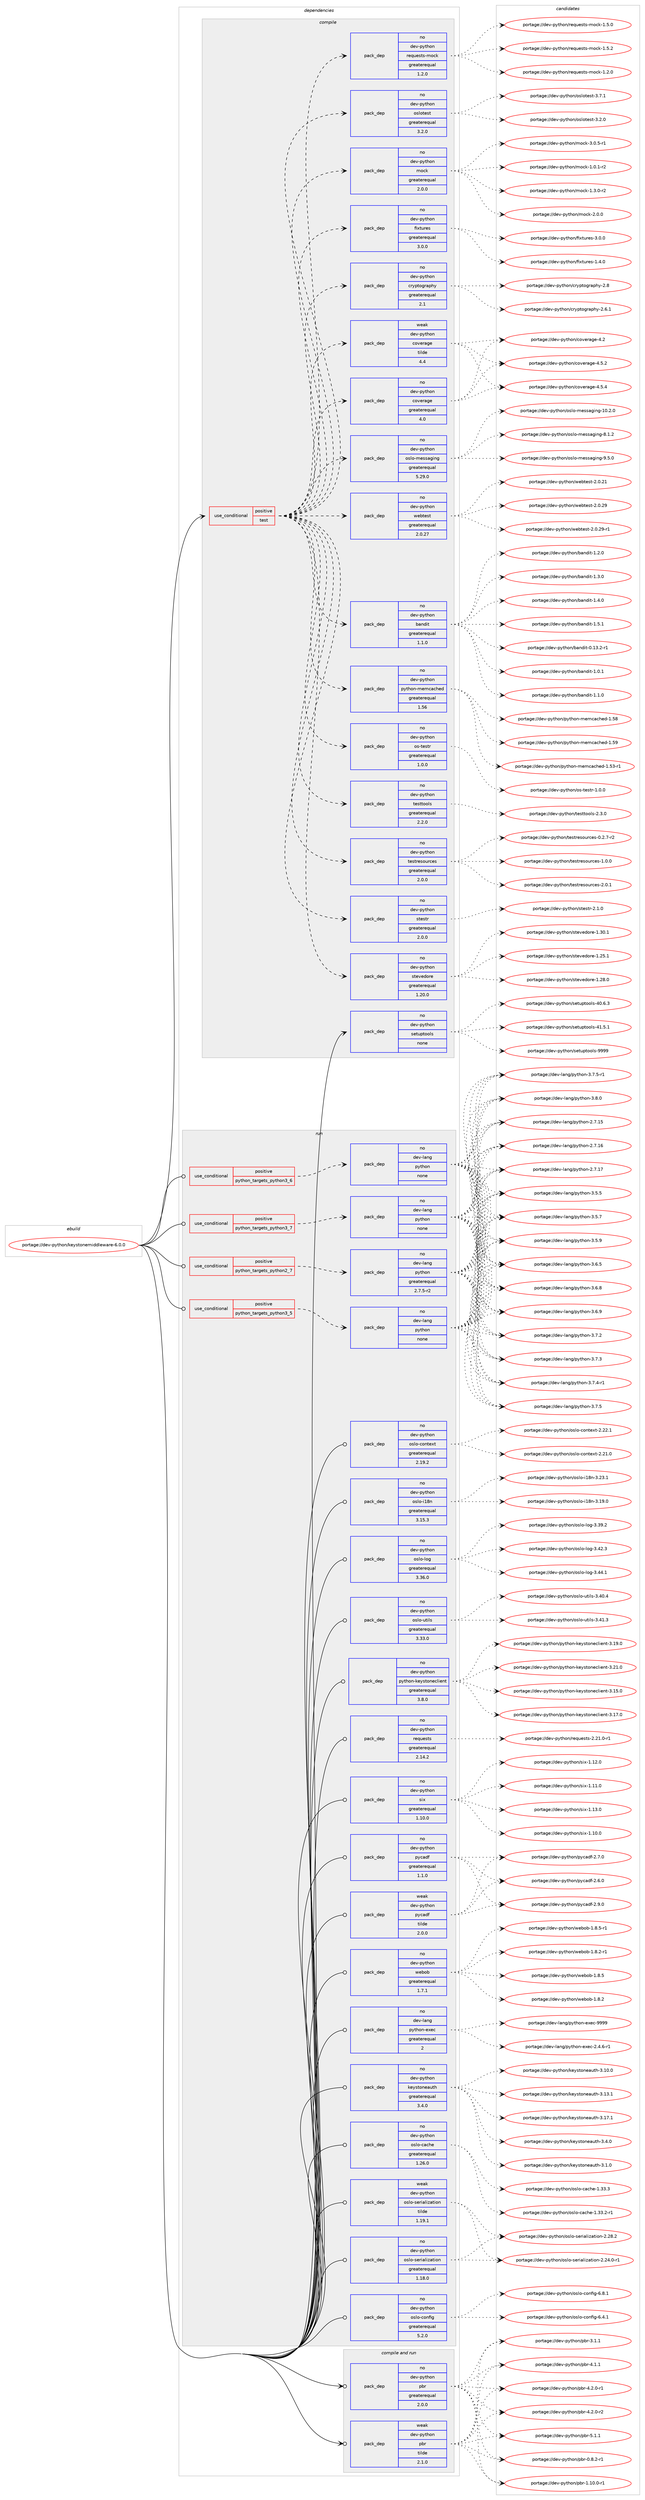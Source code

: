 digraph prolog {

# *************
# Graph options
# *************

newrank=true;
concentrate=true;
compound=true;
graph [rankdir=LR,fontname=Helvetica,fontsize=10,ranksep=1.5];#, ranksep=2.5, nodesep=0.2];
edge  [arrowhead=vee];
node  [fontname=Helvetica,fontsize=10];

# **********
# The ebuild
# **********

subgraph cluster_leftcol {
color=gray;
rank=same;
label=<<i>ebuild</i>>;
id [label="portage://dev-python/keystonemiddleware-6.0.0", color=red, width=4, href="../dev-python/keystonemiddleware-6.0.0.svg"];
}

# ****************
# The dependencies
# ****************

subgraph cluster_midcol {
color=gray;
label=<<i>dependencies</i>>;
subgraph cluster_compile {
fillcolor="#eeeeee";
style=filled;
label=<<i>compile</i>>;
subgraph cond31034 {
dependency147205 [label=<<TABLE BORDER="0" CELLBORDER="1" CELLSPACING="0" CELLPADDING="4"><TR><TD ROWSPAN="3" CELLPADDING="10">use_conditional</TD></TR><TR><TD>positive</TD></TR><TR><TD>test</TD></TR></TABLE>>, shape=none, color=red];
subgraph pack112846 {
dependency147206 [label=<<TABLE BORDER="0" CELLBORDER="1" CELLSPACING="0" CELLPADDING="4" WIDTH="220"><TR><TD ROWSPAN="6" CELLPADDING="30">pack_dep</TD></TR><TR><TD WIDTH="110">no</TD></TR><TR><TD>dev-python</TD></TR><TR><TD>coverage</TD></TR><TR><TD>greaterequal</TD></TR><TR><TD>4.0</TD></TR></TABLE>>, shape=none, color=blue];
}
dependency147205:e -> dependency147206:w [weight=20,style="dashed",arrowhead="vee"];
subgraph pack112847 {
dependency147207 [label=<<TABLE BORDER="0" CELLBORDER="1" CELLSPACING="0" CELLPADDING="4" WIDTH="220"><TR><TD ROWSPAN="6" CELLPADDING="30">pack_dep</TD></TR><TR><TD WIDTH="110">weak</TD></TR><TR><TD>dev-python</TD></TR><TR><TD>coverage</TD></TR><TR><TD>tilde</TD></TR><TR><TD>4.4</TD></TR></TABLE>>, shape=none, color=blue];
}
dependency147205:e -> dependency147207:w [weight=20,style="dashed",arrowhead="vee"];
subgraph pack112848 {
dependency147208 [label=<<TABLE BORDER="0" CELLBORDER="1" CELLSPACING="0" CELLPADDING="4" WIDTH="220"><TR><TD ROWSPAN="6" CELLPADDING="30">pack_dep</TD></TR><TR><TD WIDTH="110">no</TD></TR><TR><TD>dev-python</TD></TR><TR><TD>cryptography</TD></TR><TR><TD>greaterequal</TD></TR><TR><TD>2.1</TD></TR></TABLE>>, shape=none, color=blue];
}
dependency147205:e -> dependency147208:w [weight=20,style="dashed",arrowhead="vee"];
subgraph pack112849 {
dependency147209 [label=<<TABLE BORDER="0" CELLBORDER="1" CELLSPACING="0" CELLPADDING="4" WIDTH="220"><TR><TD ROWSPAN="6" CELLPADDING="30">pack_dep</TD></TR><TR><TD WIDTH="110">no</TD></TR><TR><TD>dev-python</TD></TR><TR><TD>fixtures</TD></TR><TR><TD>greaterequal</TD></TR><TR><TD>3.0.0</TD></TR></TABLE>>, shape=none, color=blue];
}
dependency147205:e -> dependency147209:w [weight=20,style="dashed",arrowhead="vee"];
subgraph pack112850 {
dependency147210 [label=<<TABLE BORDER="0" CELLBORDER="1" CELLSPACING="0" CELLPADDING="4" WIDTH="220"><TR><TD ROWSPAN="6" CELLPADDING="30">pack_dep</TD></TR><TR><TD WIDTH="110">no</TD></TR><TR><TD>dev-python</TD></TR><TR><TD>mock</TD></TR><TR><TD>greaterequal</TD></TR><TR><TD>2.0.0</TD></TR></TABLE>>, shape=none, color=blue];
}
dependency147205:e -> dependency147210:w [weight=20,style="dashed",arrowhead="vee"];
subgraph pack112851 {
dependency147211 [label=<<TABLE BORDER="0" CELLBORDER="1" CELLSPACING="0" CELLPADDING="4" WIDTH="220"><TR><TD ROWSPAN="6" CELLPADDING="30">pack_dep</TD></TR><TR><TD WIDTH="110">no</TD></TR><TR><TD>dev-python</TD></TR><TR><TD>oslotest</TD></TR><TR><TD>greaterequal</TD></TR><TR><TD>3.2.0</TD></TR></TABLE>>, shape=none, color=blue];
}
dependency147205:e -> dependency147211:w [weight=20,style="dashed",arrowhead="vee"];
subgraph pack112852 {
dependency147212 [label=<<TABLE BORDER="0" CELLBORDER="1" CELLSPACING="0" CELLPADDING="4" WIDTH="220"><TR><TD ROWSPAN="6" CELLPADDING="30">pack_dep</TD></TR><TR><TD WIDTH="110">no</TD></TR><TR><TD>dev-python</TD></TR><TR><TD>requests-mock</TD></TR><TR><TD>greaterequal</TD></TR><TR><TD>1.2.0</TD></TR></TABLE>>, shape=none, color=blue];
}
dependency147205:e -> dependency147212:w [weight=20,style="dashed",arrowhead="vee"];
subgraph pack112853 {
dependency147213 [label=<<TABLE BORDER="0" CELLBORDER="1" CELLSPACING="0" CELLPADDING="4" WIDTH="220"><TR><TD ROWSPAN="6" CELLPADDING="30">pack_dep</TD></TR><TR><TD WIDTH="110">no</TD></TR><TR><TD>dev-python</TD></TR><TR><TD>stevedore</TD></TR><TR><TD>greaterequal</TD></TR><TR><TD>1.20.0</TD></TR></TABLE>>, shape=none, color=blue];
}
dependency147205:e -> dependency147213:w [weight=20,style="dashed",arrowhead="vee"];
subgraph pack112854 {
dependency147214 [label=<<TABLE BORDER="0" CELLBORDER="1" CELLSPACING="0" CELLPADDING="4" WIDTH="220"><TR><TD ROWSPAN="6" CELLPADDING="30">pack_dep</TD></TR><TR><TD WIDTH="110">no</TD></TR><TR><TD>dev-python</TD></TR><TR><TD>stestr</TD></TR><TR><TD>greaterequal</TD></TR><TR><TD>2.0.0</TD></TR></TABLE>>, shape=none, color=blue];
}
dependency147205:e -> dependency147214:w [weight=20,style="dashed",arrowhead="vee"];
subgraph pack112855 {
dependency147215 [label=<<TABLE BORDER="0" CELLBORDER="1" CELLSPACING="0" CELLPADDING="4" WIDTH="220"><TR><TD ROWSPAN="6" CELLPADDING="30">pack_dep</TD></TR><TR><TD WIDTH="110">no</TD></TR><TR><TD>dev-python</TD></TR><TR><TD>testresources</TD></TR><TR><TD>greaterequal</TD></TR><TR><TD>2.0.0</TD></TR></TABLE>>, shape=none, color=blue];
}
dependency147205:e -> dependency147215:w [weight=20,style="dashed",arrowhead="vee"];
subgraph pack112856 {
dependency147216 [label=<<TABLE BORDER="0" CELLBORDER="1" CELLSPACING="0" CELLPADDING="4" WIDTH="220"><TR><TD ROWSPAN="6" CELLPADDING="30">pack_dep</TD></TR><TR><TD WIDTH="110">no</TD></TR><TR><TD>dev-python</TD></TR><TR><TD>testtools</TD></TR><TR><TD>greaterequal</TD></TR><TR><TD>2.2.0</TD></TR></TABLE>>, shape=none, color=blue];
}
dependency147205:e -> dependency147216:w [weight=20,style="dashed",arrowhead="vee"];
subgraph pack112857 {
dependency147217 [label=<<TABLE BORDER="0" CELLBORDER="1" CELLSPACING="0" CELLPADDING="4" WIDTH="220"><TR><TD ROWSPAN="6" CELLPADDING="30">pack_dep</TD></TR><TR><TD WIDTH="110">no</TD></TR><TR><TD>dev-python</TD></TR><TR><TD>os-testr</TD></TR><TR><TD>greaterequal</TD></TR><TR><TD>1.0.0</TD></TR></TABLE>>, shape=none, color=blue];
}
dependency147205:e -> dependency147217:w [weight=20,style="dashed",arrowhead="vee"];
subgraph pack112858 {
dependency147218 [label=<<TABLE BORDER="0" CELLBORDER="1" CELLSPACING="0" CELLPADDING="4" WIDTH="220"><TR><TD ROWSPAN="6" CELLPADDING="30">pack_dep</TD></TR><TR><TD WIDTH="110">no</TD></TR><TR><TD>dev-python</TD></TR><TR><TD>python-memcached</TD></TR><TR><TD>greaterequal</TD></TR><TR><TD>1.56</TD></TR></TABLE>>, shape=none, color=blue];
}
dependency147205:e -> dependency147218:w [weight=20,style="dashed",arrowhead="vee"];
subgraph pack112859 {
dependency147219 [label=<<TABLE BORDER="0" CELLBORDER="1" CELLSPACING="0" CELLPADDING="4" WIDTH="220"><TR><TD ROWSPAN="6" CELLPADDING="30">pack_dep</TD></TR><TR><TD WIDTH="110">no</TD></TR><TR><TD>dev-python</TD></TR><TR><TD>bandit</TD></TR><TR><TD>greaterequal</TD></TR><TR><TD>1.1.0</TD></TR></TABLE>>, shape=none, color=blue];
}
dependency147205:e -> dependency147219:w [weight=20,style="dashed",arrowhead="vee"];
subgraph pack112860 {
dependency147220 [label=<<TABLE BORDER="0" CELLBORDER="1" CELLSPACING="0" CELLPADDING="4" WIDTH="220"><TR><TD ROWSPAN="6" CELLPADDING="30">pack_dep</TD></TR><TR><TD WIDTH="110">no</TD></TR><TR><TD>dev-python</TD></TR><TR><TD>webtest</TD></TR><TR><TD>greaterequal</TD></TR><TR><TD>2.0.27</TD></TR></TABLE>>, shape=none, color=blue];
}
dependency147205:e -> dependency147220:w [weight=20,style="dashed",arrowhead="vee"];
subgraph pack112861 {
dependency147221 [label=<<TABLE BORDER="0" CELLBORDER="1" CELLSPACING="0" CELLPADDING="4" WIDTH="220"><TR><TD ROWSPAN="6" CELLPADDING="30">pack_dep</TD></TR><TR><TD WIDTH="110">no</TD></TR><TR><TD>dev-python</TD></TR><TR><TD>oslo-messaging</TD></TR><TR><TD>greaterequal</TD></TR><TR><TD>5.29.0</TD></TR></TABLE>>, shape=none, color=blue];
}
dependency147205:e -> dependency147221:w [weight=20,style="dashed",arrowhead="vee"];
}
id:e -> dependency147205:w [weight=20,style="solid",arrowhead="vee"];
subgraph pack112862 {
dependency147222 [label=<<TABLE BORDER="0" CELLBORDER="1" CELLSPACING="0" CELLPADDING="4" WIDTH="220"><TR><TD ROWSPAN="6" CELLPADDING="30">pack_dep</TD></TR><TR><TD WIDTH="110">no</TD></TR><TR><TD>dev-python</TD></TR><TR><TD>setuptools</TD></TR><TR><TD>none</TD></TR><TR><TD></TD></TR></TABLE>>, shape=none, color=blue];
}
id:e -> dependency147222:w [weight=20,style="solid",arrowhead="vee"];
}
subgraph cluster_compileandrun {
fillcolor="#eeeeee";
style=filled;
label=<<i>compile and run</i>>;
subgraph pack112863 {
dependency147223 [label=<<TABLE BORDER="0" CELLBORDER="1" CELLSPACING="0" CELLPADDING="4" WIDTH="220"><TR><TD ROWSPAN="6" CELLPADDING="30">pack_dep</TD></TR><TR><TD WIDTH="110">no</TD></TR><TR><TD>dev-python</TD></TR><TR><TD>pbr</TD></TR><TR><TD>greaterequal</TD></TR><TR><TD>2.0.0</TD></TR></TABLE>>, shape=none, color=blue];
}
id:e -> dependency147223:w [weight=20,style="solid",arrowhead="odotvee"];
subgraph pack112864 {
dependency147224 [label=<<TABLE BORDER="0" CELLBORDER="1" CELLSPACING="0" CELLPADDING="4" WIDTH="220"><TR><TD ROWSPAN="6" CELLPADDING="30">pack_dep</TD></TR><TR><TD WIDTH="110">weak</TD></TR><TR><TD>dev-python</TD></TR><TR><TD>pbr</TD></TR><TR><TD>tilde</TD></TR><TR><TD>2.1.0</TD></TR></TABLE>>, shape=none, color=blue];
}
id:e -> dependency147224:w [weight=20,style="solid",arrowhead="odotvee"];
}
subgraph cluster_run {
fillcolor="#eeeeee";
style=filled;
label=<<i>run</i>>;
subgraph cond31035 {
dependency147225 [label=<<TABLE BORDER="0" CELLBORDER="1" CELLSPACING="0" CELLPADDING="4"><TR><TD ROWSPAN="3" CELLPADDING="10">use_conditional</TD></TR><TR><TD>positive</TD></TR><TR><TD>python_targets_python2_7</TD></TR></TABLE>>, shape=none, color=red];
subgraph pack112865 {
dependency147226 [label=<<TABLE BORDER="0" CELLBORDER="1" CELLSPACING="0" CELLPADDING="4" WIDTH="220"><TR><TD ROWSPAN="6" CELLPADDING="30">pack_dep</TD></TR><TR><TD WIDTH="110">no</TD></TR><TR><TD>dev-lang</TD></TR><TR><TD>python</TD></TR><TR><TD>greaterequal</TD></TR><TR><TD>2.7.5-r2</TD></TR></TABLE>>, shape=none, color=blue];
}
dependency147225:e -> dependency147226:w [weight=20,style="dashed",arrowhead="vee"];
}
id:e -> dependency147225:w [weight=20,style="solid",arrowhead="odot"];
subgraph cond31036 {
dependency147227 [label=<<TABLE BORDER="0" CELLBORDER="1" CELLSPACING="0" CELLPADDING="4"><TR><TD ROWSPAN="3" CELLPADDING="10">use_conditional</TD></TR><TR><TD>positive</TD></TR><TR><TD>python_targets_python3_5</TD></TR></TABLE>>, shape=none, color=red];
subgraph pack112866 {
dependency147228 [label=<<TABLE BORDER="0" CELLBORDER="1" CELLSPACING="0" CELLPADDING="4" WIDTH="220"><TR><TD ROWSPAN="6" CELLPADDING="30">pack_dep</TD></TR><TR><TD WIDTH="110">no</TD></TR><TR><TD>dev-lang</TD></TR><TR><TD>python</TD></TR><TR><TD>none</TD></TR><TR><TD></TD></TR></TABLE>>, shape=none, color=blue];
}
dependency147227:e -> dependency147228:w [weight=20,style="dashed",arrowhead="vee"];
}
id:e -> dependency147227:w [weight=20,style="solid",arrowhead="odot"];
subgraph cond31037 {
dependency147229 [label=<<TABLE BORDER="0" CELLBORDER="1" CELLSPACING="0" CELLPADDING="4"><TR><TD ROWSPAN="3" CELLPADDING="10">use_conditional</TD></TR><TR><TD>positive</TD></TR><TR><TD>python_targets_python3_6</TD></TR></TABLE>>, shape=none, color=red];
subgraph pack112867 {
dependency147230 [label=<<TABLE BORDER="0" CELLBORDER="1" CELLSPACING="0" CELLPADDING="4" WIDTH="220"><TR><TD ROWSPAN="6" CELLPADDING="30">pack_dep</TD></TR><TR><TD WIDTH="110">no</TD></TR><TR><TD>dev-lang</TD></TR><TR><TD>python</TD></TR><TR><TD>none</TD></TR><TR><TD></TD></TR></TABLE>>, shape=none, color=blue];
}
dependency147229:e -> dependency147230:w [weight=20,style="dashed",arrowhead="vee"];
}
id:e -> dependency147229:w [weight=20,style="solid",arrowhead="odot"];
subgraph cond31038 {
dependency147231 [label=<<TABLE BORDER="0" CELLBORDER="1" CELLSPACING="0" CELLPADDING="4"><TR><TD ROWSPAN="3" CELLPADDING="10">use_conditional</TD></TR><TR><TD>positive</TD></TR><TR><TD>python_targets_python3_7</TD></TR></TABLE>>, shape=none, color=red];
subgraph pack112868 {
dependency147232 [label=<<TABLE BORDER="0" CELLBORDER="1" CELLSPACING="0" CELLPADDING="4" WIDTH="220"><TR><TD ROWSPAN="6" CELLPADDING="30">pack_dep</TD></TR><TR><TD WIDTH="110">no</TD></TR><TR><TD>dev-lang</TD></TR><TR><TD>python</TD></TR><TR><TD>none</TD></TR><TR><TD></TD></TR></TABLE>>, shape=none, color=blue];
}
dependency147231:e -> dependency147232:w [weight=20,style="dashed",arrowhead="vee"];
}
id:e -> dependency147231:w [weight=20,style="solid",arrowhead="odot"];
subgraph pack112869 {
dependency147233 [label=<<TABLE BORDER="0" CELLBORDER="1" CELLSPACING="0" CELLPADDING="4" WIDTH="220"><TR><TD ROWSPAN="6" CELLPADDING="30">pack_dep</TD></TR><TR><TD WIDTH="110">no</TD></TR><TR><TD>dev-lang</TD></TR><TR><TD>python-exec</TD></TR><TR><TD>greaterequal</TD></TR><TR><TD>2</TD></TR></TABLE>>, shape=none, color=blue];
}
id:e -> dependency147233:w [weight=20,style="solid",arrowhead="odot"];
subgraph pack112870 {
dependency147234 [label=<<TABLE BORDER="0" CELLBORDER="1" CELLSPACING="0" CELLPADDING="4" WIDTH="220"><TR><TD ROWSPAN="6" CELLPADDING="30">pack_dep</TD></TR><TR><TD WIDTH="110">no</TD></TR><TR><TD>dev-python</TD></TR><TR><TD>keystoneauth</TD></TR><TR><TD>greaterequal</TD></TR><TR><TD>3.4.0</TD></TR></TABLE>>, shape=none, color=blue];
}
id:e -> dependency147234:w [weight=20,style="solid",arrowhead="odot"];
subgraph pack112871 {
dependency147235 [label=<<TABLE BORDER="0" CELLBORDER="1" CELLSPACING="0" CELLPADDING="4" WIDTH="220"><TR><TD ROWSPAN="6" CELLPADDING="30">pack_dep</TD></TR><TR><TD WIDTH="110">no</TD></TR><TR><TD>dev-python</TD></TR><TR><TD>oslo-cache</TD></TR><TR><TD>greaterequal</TD></TR><TR><TD>1.26.0</TD></TR></TABLE>>, shape=none, color=blue];
}
id:e -> dependency147235:w [weight=20,style="solid",arrowhead="odot"];
subgraph pack112872 {
dependency147236 [label=<<TABLE BORDER="0" CELLBORDER="1" CELLSPACING="0" CELLPADDING="4" WIDTH="220"><TR><TD ROWSPAN="6" CELLPADDING="30">pack_dep</TD></TR><TR><TD WIDTH="110">no</TD></TR><TR><TD>dev-python</TD></TR><TR><TD>oslo-config</TD></TR><TR><TD>greaterequal</TD></TR><TR><TD>5.2.0</TD></TR></TABLE>>, shape=none, color=blue];
}
id:e -> dependency147236:w [weight=20,style="solid",arrowhead="odot"];
subgraph pack112873 {
dependency147237 [label=<<TABLE BORDER="0" CELLBORDER="1" CELLSPACING="0" CELLPADDING="4" WIDTH="220"><TR><TD ROWSPAN="6" CELLPADDING="30">pack_dep</TD></TR><TR><TD WIDTH="110">no</TD></TR><TR><TD>dev-python</TD></TR><TR><TD>oslo-context</TD></TR><TR><TD>greaterequal</TD></TR><TR><TD>2.19.2</TD></TR></TABLE>>, shape=none, color=blue];
}
id:e -> dependency147237:w [weight=20,style="solid",arrowhead="odot"];
subgraph pack112874 {
dependency147238 [label=<<TABLE BORDER="0" CELLBORDER="1" CELLSPACING="0" CELLPADDING="4" WIDTH="220"><TR><TD ROWSPAN="6" CELLPADDING="30">pack_dep</TD></TR><TR><TD WIDTH="110">no</TD></TR><TR><TD>dev-python</TD></TR><TR><TD>oslo-i18n</TD></TR><TR><TD>greaterequal</TD></TR><TR><TD>3.15.3</TD></TR></TABLE>>, shape=none, color=blue];
}
id:e -> dependency147238:w [weight=20,style="solid",arrowhead="odot"];
subgraph pack112875 {
dependency147239 [label=<<TABLE BORDER="0" CELLBORDER="1" CELLSPACING="0" CELLPADDING="4" WIDTH="220"><TR><TD ROWSPAN="6" CELLPADDING="30">pack_dep</TD></TR><TR><TD WIDTH="110">no</TD></TR><TR><TD>dev-python</TD></TR><TR><TD>oslo-log</TD></TR><TR><TD>greaterequal</TD></TR><TR><TD>3.36.0</TD></TR></TABLE>>, shape=none, color=blue];
}
id:e -> dependency147239:w [weight=20,style="solid",arrowhead="odot"];
subgraph pack112876 {
dependency147240 [label=<<TABLE BORDER="0" CELLBORDER="1" CELLSPACING="0" CELLPADDING="4" WIDTH="220"><TR><TD ROWSPAN="6" CELLPADDING="30">pack_dep</TD></TR><TR><TD WIDTH="110">no</TD></TR><TR><TD>dev-python</TD></TR><TR><TD>oslo-serialization</TD></TR><TR><TD>greaterequal</TD></TR><TR><TD>1.18.0</TD></TR></TABLE>>, shape=none, color=blue];
}
id:e -> dependency147240:w [weight=20,style="solid",arrowhead="odot"];
subgraph pack112877 {
dependency147241 [label=<<TABLE BORDER="0" CELLBORDER="1" CELLSPACING="0" CELLPADDING="4" WIDTH="220"><TR><TD ROWSPAN="6" CELLPADDING="30">pack_dep</TD></TR><TR><TD WIDTH="110">no</TD></TR><TR><TD>dev-python</TD></TR><TR><TD>oslo-utils</TD></TR><TR><TD>greaterequal</TD></TR><TR><TD>3.33.0</TD></TR></TABLE>>, shape=none, color=blue];
}
id:e -> dependency147241:w [weight=20,style="solid",arrowhead="odot"];
subgraph pack112878 {
dependency147242 [label=<<TABLE BORDER="0" CELLBORDER="1" CELLSPACING="0" CELLPADDING="4" WIDTH="220"><TR><TD ROWSPAN="6" CELLPADDING="30">pack_dep</TD></TR><TR><TD WIDTH="110">no</TD></TR><TR><TD>dev-python</TD></TR><TR><TD>pycadf</TD></TR><TR><TD>greaterequal</TD></TR><TR><TD>1.1.0</TD></TR></TABLE>>, shape=none, color=blue];
}
id:e -> dependency147242:w [weight=20,style="solid",arrowhead="odot"];
subgraph pack112879 {
dependency147243 [label=<<TABLE BORDER="0" CELLBORDER="1" CELLSPACING="0" CELLPADDING="4" WIDTH="220"><TR><TD ROWSPAN="6" CELLPADDING="30">pack_dep</TD></TR><TR><TD WIDTH="110">no</TD></TR><TR><TD>dev-python</TD></TR><TR><TD>python-keystoneclient</TD></TR><TR><TD>greaterequal</TD></TR><TR><TD>3.8.0</TD></TR></TABLE>>, shape=none, color=blue];
}
id:e -> dependency147243:w [weight=20,style="solid",arrowhead="odot"];
subgraph pack112880 {
dependency147244 [label=<<TABLE BORDER="0" CELLBORDER="1" CELLSPACING="0" CELLPADDING="4" WIDTH="220"><TR><TD ROWSPAN="6" CELLPADDING="30">pack_dep</TD></TR><TR><TD WIDTH="110">no</TD></TR><TR><TD>dev-python</TD></TR><TR><TD>requests</TD></TR><TR><TD>greaterequal</TD></TR><TR><TD>2.14.2</TD></TR></TABLE>>, shape=none, color=blue];
}
id:e -> dependency147244:w [weight=20,style="solid",arrowhead="odot"];
subgraph pack112881 {
dependency147245 [label=<<TABLE BORDER="0" CELLBORDER="1" CELLSPACING="0" CELLPADDING="4" WIDTH="220"><TR><TD ROWSPAN="6" CELLPADDING="30">pack_dep</TD></TR><TR><TD WIDTH="110">no</TD></TR><TR><TD>dev-python</TD></TR><TR><TD>six</TD></TR><TR><TD>greaterequal</TD></TR><TR><TD>1.10.0</TD></TR></TABLE>>, shape=none, color=blue];
}
id:e -> dependency147245:w [weight=20,style="solid",arrowhead="odot"];
subgraph pack112882 {
dependency147246 [label=<<TABLE BORDER="0" CELLBORDER="1" CELLSPACING="0" CELLPADDING="4" WIDTH="220"><TR><TD ROWSPAN="6" CELLPADDING="30">pack_dep</TD></TR><TR><TD WIDTH="110">no</TD></TR><TR><TD>dev-python</TD></TR><TR><TD>webob</TD></TR><TR><TD>greaterequal</TD></TR><TR><TD>1.7.1</TD></TR></TABLE>>, shape=none, color=blue];
}
id:e -> dependency147246:w [weight=20,style="solid",arrowhead="odot"];
subgraph pack112883 {
dependency147247 [label=<<TABLE BORDER="0" CELLBORDER="1" CELLSPACING="0" CELLPADDING="4" WIDTH="220"><TR><TD ROWSPAN="6" CELLPADDING="30">pack_dep</TD></TR><TR><TD WIDTH="110">weak</TD></TR><TR><TD>dev-python</TD></TR><TR><TD>oslo-serialization</TD></TR><TR><TD>tilde</TD></TR><TR><TD>1.19.1</TD></TR></TABLE>>, shape=none, color=blue];
}
id:e -> dependency147247:w [weight=20,style="solid",arrowhead="odot"];
subgraph pack112884 {
dependency147248 [label=<<TABLE BORDER="0" CELLBORDER="1" CELLSPACING="0" CELLPADDING="4" WIDTH="220"><TR><TD ROWSPAN="6" CELLPADDING="30">pack_dep</TD></TR><TR><TD WIDTH="110">weak</TD></TR><TR><TD>dev-python</TD></TR><TR><TD>pycadf</TD></TR><TR><TD>tilde</TD></TR><TR><TD>2.0.0</TD></TR></TABLE>>, shape=none, color=blue];
}
id:e -> dependency147248:w [weight=20,style="solid",arrowhead="odot"];
}
}

# **************
# The candidates
# **************

subgraph cluster_choices {
rank=same;
color=gray;
label=<<i>candidates</i>>;

subgraph choice112846 {
color=black;
nodesep=1;
choiceportage1001011184511212111610411111047991111181011149710310145524650 [label="portage://dev-python/coverage-4.2", color=red, width=4,href="../dev-python/coverage-4.2.svg"];
choiceportage10010111845112121116104111110479911111810111497103101455246534650 [label="portage://dev-python/coverage-4.5.2", color=red, width=4,href="../dev-python/coverage-4.5.2.svg"];
choiceportage10010111845112121116104111110479911111810111497103101455246534652 [label="portage://dev-python/coverage-4.5.4", color=red, width=4,href="../dev-python/coverage-4.5.4.svg"];
dependency147206:e -> choiceportage1001011184511212111610411111047991111181011149710310145524650:w [style=dotted,weight="100"];
dependency147206:e -> choiceportage10010111845112121116104111110479911111810111497103101455246534650:w [style=dotted,weight="100"];
dependency147206:e -> choiceportage10010111845112121116104111110479911111810111497103101455246534652:w [style=dotted,weight="100"];
}
subgraph choice112847 {
color=black;
nodesep=1;
choiceportage1001011184511212111610411111047991111181011149710310145524650 [label="portage://dev-python/coverage-4.2", color=red, width=4,href="../dev-python/coverage-4.2.svg"];
choiceportage10010111845112121116104111110479911111810111497103101455246534650 [label="portage://dev-python/coverage-4.5.2", color=red, width=4,href="../dev-python/coverage-4.5.2.svg"];
choiceportage10010111845112121116104111110479911111810111497103101455246534652 [label="portage://dev-python/coverage-4.5.4", color=red, width=4,href="../dev-python/coverage-4.5.4.svg"];
dependency147207:e -> choiceportage1001011184511212111610411111047991111181011149710310145524650:w [style=dotted,weight="100"];
dependency147207:e -> choiceportage10010111845112121116104111110479911111810111497103101455246534650:w [style=dotted,weight="100"];
dependency147207:e -> choiceportage10010111845112121116104111110479911111810111497103101455246534652:w [style=dotted,weight="100"];
}
subgraph choice112848 {
color=black;
nodesep=1;
choiceportage10010111845112121116104111110479911412111211611110311497112104121455046544649 [label="portage://dev-python/cryptography-2.6.1", color=red, width=4,href="../dev-python/cryptography-2.6.1.svg"];
choiceportage1001011184511212111610411111047991141211121161111031149711210412145504656 [label="portage://dev-python/cryptography-2.8", color=red, width=4,href="../dev-python/cryptography-2.8.svg"];
dependency147208:e -> choiceportage10010111845112121116104111110479911412111211611110311497112104121455046544649:w [style=dotted,weight="100"];
dependency147208:e -> choiceportage1001011184511212111610411111047991141211121161111031149711210412145504656:w [style=dotted,weight="100"];
}
subgraph choice112849 {
color=black;
nodesep=1;
choiceportage1001011184511212111610411111047102105120116117114101115454946524648 [label="portage://dev-python/fixtures-1.4.0", color=red, width=4,href="../dev-python/fixtures-1.4.0.svg"];
choiceportage1001011184511212111610411111047102105120116117114101115455146484648 [label="portage://dev-python/fixtures-3.0.0", color=red, width=4,href="../dev-python/fixtures-3.0.0.svg"];
dependency147209:e -> choiceportage1001011184511212111610411111047102105120116117114101115454946524648:w [style=dotted,weight="100"];
dependency147209:e -> choiceportage1001011184511212111610411111047102105120116117114101115455146484648:w [style=dotted,weight="100"];
}
subgraph choice112850 {
color=black;
nodesep=1;
choiceportage1001011184511212111610411111047109111991074549464846494511450 [label="portage://dev-python/mock-1.0.1-r2", color=red, width=4,href="../dev-python/mock-1.0.1-r2.svg"];
choiceportage1001011184511212111610411111047109111991074549465146484511450 [label="portage://dev-python/mock-1.3.0-r2", color=red, width=4,href="../dev-python/mock-1.3.0-r2.svg"];
choiceportage100101118451121211161041111104710911199107455046484648 [label="portage://dev-python/mock-2.0.0", color=red, width=4,href="../dev-python/mock-2.0.0.svg"];
choiceportage1001011184511212111610411111047109111991074551464846534511449 [label="portage://dev-python/mock-3.0.5-r1", color=red, width=4,href="../dev-python/mock-3.0.5-r1.svg"];
dependency147210:e -> choiceportage1001011184511212111610411111047109111991074549464846494511450:w [style=dotted,weight="100"];
dependency147210:e -> choiceportage1001011184511212111610411111047109111991074549465146484511450:w [style=dotted,weight="100"];
dependency147210:e -> choiceportage100101118451121211161041111104710911199107455046484648:w [style=dotted,weight="100"];
dependency147210:e -> choiceportage1001011184511212111610411111047109111991074551464846534511449:w [style=dotted,weight="100"];
}
subgraph choice112851 {
color=black;
nodesep=1;
choiceportage1001011184511212111610411111047111115108111116101115116455146504648 [label="portage://dev-python/oslotest-3.2.0", color=red, width=4,href="../dev-python/oslotest-3.2.0.svg"];
choiceportage1001011184511212111610411111047111115108111116101115116455146554649 [label="portage://dev-python/oslotest-3.7.1", color=red, width=4,href="../dev-python/oslotest-3.7.1.svg"];
dependency147211:e -> choiceportage1001011184511212111610411111047111115108111116101115116455146504648:w [style=dotted,weight="100"];
dependency147211:e -> choiceportage1001011184511212111610411111047111115108111116101115116455146554649:w [style=dotted,weight="100"];
}
subgraph choice112852 {
color=black;
nodesep=1;
choiceportage10010111845112121116104111110471141011131171011151161154510911199107454946504648 [label="portage://dev-python/requests-mock-1.2.0", color=red, width=4,href="../dev-python/requests-mock-1.2.0.svg"];
choiceportage10010111845112121116104111110471141011131171011151161154510911199107454946534648 [label="portage://dev-python/requests-mock-1.5.0", color=red, width=4,href="../dev-python/requests-mock-1.5.0.svg"];
choiceportage10010111845112121116104111110471141011131171011151161154510911199107454946534650 [label="portage://dev-python/requests-mock-1.5.2", color=red, width=4,href="../dev-python/requests-mock-1.5.2.svg"];
dependency147212:e -> choiceportage10010111845112121116104111110471141011131171011151161154510911199107454946504648:w [style=dotted,weight="100"];
dependency147212:e -> choiceportage10010111845112121116104111110471141011131171011151161154510911199107454946534648:w [style=dotted,weight="100"];
dependency147212:e -> choiceportage10010111845112121116104111110471141011131171011151161154510911199107454946534650:w [style=dotted,weight="100"];
}
subgraph choice112853 {
color=black;
nodesep=1;
choiceportage100101118451121211161041111104711511610111810110011111410145494650534649 [label="portage://dev-python/stevedore-1.25.1", color=red, width=4,href="../dev-python/stevedore-1.25.1.svg"];
choiceportage100101118451121211161041111104711511610111810110011111410145494650564648 [label="portage://dev-python/stevedore-1.28.0", color=red, width=4,href="../dev-python/stevedore-1.28.0.svg"];
choiceportage100101118451121211161041111104711511610111810110011111410145494651484649 [label="portage://dev-python/stevedore-1.30.1", color=red, width=4,href="../dev-python/stevedore-1.30.1.svg"];
dependency147213:e -> choiceportage100101118451121211161041111104711511610111810110011111410145494650534649:w [style=dotted,weight="100"];
dependency147213:e -> choiceportage100101118451121211161041111104711511610111810110011111410145494650564648:w [style=dotted,weight="100"];
dependency147213:e -> choiceportage100101118451121211161041111104711511610111810110011111410145494651484649:w [style=dotted,weight="100"];
}
subgraph choice112854 {
color=black;
nodesep=1;
choiceportage1001011184511212111610411111047115116101115116114455046494648 [label="portage://dev-python/stestr-2.1.0", color=red, width=4,href="../dev-python/stestr-2.1.0.svg"];
dependency147214:e -> choiceportage1001011184511212111610411111047115116101115116114455046494648:w [style=dotted,weight="100"];
}
subgraph choice112855 {
color=black;
nodesep=1;
choiceportage1001011184511212111610411111047116101115116114101115111117114991011154548465046554511450 [label="portage://dev-python/testresources-0.2.7-r2", color=red, width=4,href="../dev-python/testresources-0.2.7-r2.svg"];
choiceportage100101118451121211161041111104711610111511611410111511111711499101115454946484648 [label="portage://dev-python/testresources-1.0.0", color=red, width=4,href="../dev-python/testresources-1.0.0.svg"];
choiceportage100101118451121211161041111104711610111511611410111511111711499101115455046484649 [label="portage://dev-python/testresources-2.0.1", color=red, width=4,href="../dev-python/testresources-2.0.1.svg"];
dependency147215:e -> choiceportage1001011184511212111610411111047116101115116114101115111117114991011154548465046554511450:w [style=dotted,weight="100"];
dependency147215:e -> choiceportage100101118451121211161041111104711610111511611410111511111711499101115454946484648:w [style=dotted,weight="100"];
dependency147215:e -> choiceportage100101118451121211161041111104711610111511611410111511111711499101115455046484649:w [style=dotted,weight="100"];
}
subgraph choice112856 {
color=black;
nodesep=1;
choiceportage1001011184511212111610411111047116101115116116111111108115455046514648 [label="portage://dev-python/testtools-2.3.0", color=red, width=4,href="../dev-python/testtools-2.3.0.svg"];
dependency147216:e -> choiceportage1001011184511212111610411111047116101115116116111111108115455046514648:w [style=dotted,weight="100"];
}
subgraph choice112857 {
color=black;
nodesep=1;
choiceportage100101118451121211161041111104711111545116101115116114454946484648 [label="portage://dev-python/os-testr-1.0.0", color=red, width=4,href="../dev-python/os-testr-1.0.0.svg"];
dependency147217:e -> choiceportage100101118451121211161041111104711111545116101115116114454946484648:w [style=dotted,weight="100"];
}
subgraph choice112858 {
color=black;
nodesep=1;
choiceportage10010111845112121116104111110471121211161041111104510910110999979910410110045494653514511449 [label="portage://dev-python/python-memcached-1.53-r1", color=red, width=4,href="../dev-python/python-memcached-1.53-r1.svg"];
choiceportage1001011184511212111610411111047112121116104111110451091011099997991041011004549465356 [label="portage://dev-python/python-memcached-1.58", color=red, width=4,href="../dev-python/python-memcached-1.58.svg"];
choiceportage1001011184511212111610411111047112121116104111110451091011099997991041011004549465357 [label="portage://dev-python/python-memcached-1.59", color=red, width=4,href="../dev-python/python-memcached-1.59.svg"];
dependency147218:e -> choiceportage10010111845112121116104111110471121211161041111104510910110999979910410110045494653514511449:w [style=dotted,weight="100"];
dependency147218:e -> choiceportage1001011184511212111610411111047112121116104111110451091011099997991041011004549465356:w [style=dotted,weight="100"];
dependency147218:e -> choiceportage1001011184511212111610411111047112121116104111110451091011099997991041011004549465357:w [style=dotted,weight="100"];
}
subgraph choice112859 {
color=black;
nodesep=1;
choiceportage10010111845112121116104111110479897110100105116454846495146504511449 [label="portage://dev-python/bandit-0.13.2-r1", color=red, width=4,href="../dev-python/bandit-0.13.2-r1.svg"];
choiceportage10010111845112121116104111110479897110100105116454946484649 [label="portage://dev-python/bandit-1.0.1", color=red, width=4,href="../dev-python/bandit-1.0.1.svg"];
choiceportage10010111845112121116104111110479897110100105116454946494648 [label="portage://dev-python/bandit-1.1.0", color=red, width=4,href="../dev-python/bandit-1.1.0.svg"];
choiceportage10010111845112121116104111110479897110100105116454946504648 [label="portage://dev-python/bandit-1.2.0", color=red, width=4,href="../dev-python/bandit-1.2.0.svg"];
choiceportage10010111845112121116104111110479897110100105116454946514648 [label="portage://dev-python/bandit-1.3.0", color=red, width=4,href="../dev-python/bandit-1.3.0.svg"];
choiceportage10010111845112121116104111110479897110100105116454946524648 [label="portage://dev-python/bandit-1.4.0", color=red, width=4,href="../dev-python/bandit-1.4.0.svg"];
choiceportage10010111845112121116104111110479897110100105116454946534649 [label="portage://dev-python/bandit-1.5.1", color=red, width=4,href="../dev-python/bandit-1.5.1.svg"];
dependency147219:e -> choiceportage10010111845112121116104111110479897110100105116454846495146504511449:w [style=dotted,weight="100"];
dependency147219:e -> choiceportage10010111845112121116104111110479897110100105116454946484649:w [style=dotted,weight="100"];
dependency147219:e -> choiceportage10010111845112121116104111110479897110100105116454946494648:w [style=dotted,weight="100"];
dependency147219:e -> choiceportage10010111845112121116104111110479897110100105116454946504648:w [style=dotted,weight="100"];
dependency147219:e -> choiceportage10010111845112121116104111110479897110100105116454946514648:w [style=dotted,weight="100"];
dependency147219:e -> choiceportage10010111845112121116104111110479897110100105116454946524648:w [style=dotted,weight="100"];
dependency147219:e -> choiceportage10010111845112121116104111110479897110100105116454946534649:w [style=dotted,weight="100"];
}
subgraph choice112860 {
color=black;
nodesep=1;
choiceportage10010111845112121116104111110471191019811610111511645504648465049 [label="portage://dev-python/webtest-2.0.21", color=red, width=4,href="../dev-python/webtest-2.0.21.svg"];
choiceportage10010111845112121116104111110471191019811610111511645504648465057 [label="portage://dev-python/webtest-2.0.29", color=red, width=4,href="../dev-python/webtest-2.0.29.svg"];
choiceportage100101118451121211161041111104711910198116101115116455046484650574511449 [label="portage://dev-python/webtest-2.0.29-r1", color=red, width=4,href="../dev-python/webtest-2.0.29-r1.svg"];
dependency147220:e -> choiceportage10010111845112121116104111110471191019811610111511645504648465049:w [style=dotted,weight="100"];
dependency147220:e -> choiceportage10010111845112121116104111110471191019811610111511645504648465057:w [style=dotted,weight="100"];
dependency147220:e -> choiceportage100101118451121211161041111104711910198116101115116455046484650574511449:w [style=dotted,weight="100"];
}
subgraph choice112861 {
color=black;
nodesep=1;
choiceportage1001011184511212111610411111047111115108111451091011151159710310511010345494846504648 [label="portage://dev-python/oslo-messaging-10.2.0", color=red, width=4,href="../dev-python/oslo-messaging-10.2.0.svg"];
choiceportage10010111845112121116104111110471111151081114510910111511597103105110103455646494650 [label="portage://dev-python/oslo-messaging-8.1.2", color=red, width=4,href="../dev-python/oslo-messaging-8.1.2.svg"];
choiceportage10010111845112121116104111110471111151081114510910111511597103105110103455746534648 [label="portage://dev-python/oslo-messaging-9.5.0", color=red, width=4,href="../dev-python/oslo-messaging-9.5.0.svg"];
dependency147221:e -> choiceportage1001011184511212111610411111047111115108111451091011151159710310511010345494846504648:w [style=dotted,weight="100"];
dependency147221:e -> choiceportage10010111845112121116104111110471111151081114510910111511597103105110103455646494650:w [style=dotted,weight="100"];
dependency147221:e -> choiceportage10010111845112121116104111110471111151081114510910111511597103105110103455746534648:w [style=dotted,weight="100"];
}
subgraph choice112862 {
color=black;
nodesep=1;
choiceportage100101118451121211161041111104711510111611711211611111110811545524846544651 [label="portage://dev-python/setuptools-40.6.3", color=red, width=4,href="../dev-python/setuptools-40.6.3.svg"];
choiceportage100101118451121211161041111104711510111611711211611111110811545524946534649 [label="portage://dev-python/setuptools-41.5.1", color=red, width=4,href="../dev-python/setuptools-41.5.1.svg"];
choiceportage10010111845112121116104111110471151011161171121161111111081154557575757 [label="portage://dev-python/setuptools-9999", color=red, width=4,href="../dev-python/setuptools-9999.svg"];
dependency147222:e -> choiceportage100101118451121211161041111104711510111611711211611111110811545524846544651:w [style=dotted,weight="100"];
dependency147222:e -> choiceportage100101118451121211161041111104711510111611711211611111110811545524946534649:w [style=dotted,weight="100"];
dependency147222:e -> choiceportage10010111845112121116104111110471151011161171121161111111081154557575757:w [style=dotted,weight="100"];
}
subgraph choice112863 {
color=black;
nodesep=1;
choiceportage1001011184511212111610411111047112981144548465646504511449 [label="portage://dev-python/pbr-0.8.2-r1", color=red, width=4,href="../dev-python/pbr-0.8.2-r1.svg"];
choiceportage100101118451121211161041111104711298114454946494846484511449 [label="portage://dev-python/pbr-1.10.0-r1", color=red, width=4,href="../dev-python/pbr-1.10.0-r1.svg"];
choiceportage100101118451121211161041111104711298114455146494649 [label="portage://dev-python/pbr-3.1.1", color=red, width=4,href="../dev-python/pbr-3.1.1.svg"];
choiceportage100101118451121211161041111104711298114455246494649 [label="portage://dev-python/pbr-4.1.1", color=red, width=4,href="../dev-python/pbr-4.1.1.svg"];
choiceportage1001011184511212111610411111047112981144552465046484511449 [label="portage://dev-python/pbr-4.2.0-r1", color=red, width=4,href="../dev-python/pbr-4.2.0-r1.svg"];
choiceportage1001011184511212111610411111047112981144552465046484511450 [label="portage://dev-python/pbr-4.2.0-r2", color=red, width=4,href="../dev-python/pbr-4.2.0-r2.svg"];
choiceportage100101118451121211161041111104711298114455346494649 [label="portage://dev-python/pbr-5.1.1", color=red, width=4,href="../dev-python/pbr-5.1.1.svg"];
dependency147223:e -> choiceportage1001011184511212111610411111047112981144548465646504511449:w [style=dotted,weight="100"];
dependency147223:e -> choiceportage100101118451121211161041111104711298114454946494846484511449:w [style=dotted,weight="100"];
dependency147223:e -> choiceportage100101118451121211161041111104711298114455146494649:w [style=dotted,weight="100"];
dependency147223:e -> choiceportage100101118451121211161041111104711298114455246494649:w [style=dotted,weight="100"];
dependency147223:e -> choiceportage1001011184511212111610411111047112981144552465046484511449:w [style=dotted,weight="100"];
dependency147223:e -> choiceportage1001011184511212111610411111047112981144552465046484511450:w [style=dotted,weight="100"];
dependency147223:e -> choiceportage100101118451121211161041111104711298114455346494649:w [style=dotted,weight="100"];
}
subgraph choice112864 {
color=black;
nodesep=1;
choiceportage1001011184511212111610411111047112981144548465646504511449 [label="portage://dev-python/pbr-0.8.2-r1", color=red, width=4,href="../dev-python/pbr-0.8.2-r1.svg"];
choiceportage100101118451121211161041111104711298114454946494846484511449 [label="portage://dev-python/pbr-1.10.0-r1", color=red, width=4,href="../dev-python/pbr-1.10.0-r1.svg"];
choiceportage100101118451121211161041111104711298114455146494649 [label="portage://dev-python/pbr-3.1.1", color=red, width=4,href="../dev-python/pbr-3.1.1.svg"];
choiceportage100101118451121211161041111104711298114455246494649 [label="portage://dev-python/pbr-4.1.1", color=red, width=4,href="../dev-python/pbr-4.1.1.svg"];
choiceportage1001011184511212111610411111047112981144552465046484511449 [label="portage://dev-python/pbr-4.2.0-r1", color=red, width=4,href="../dev-python/pbr-4.2.0-r1.svg"];
choiceportage1001011184511212111610411111047112981144552465046484511450 [label="portage://dev-python/pbr-4.2.0-r2", color=red, width=4,href="../dev-python/pbr-4.2.0-r2.svg"];
choiceportage100101118451121211161041111104711298114455346494649 [label="portage://dev-python/pbr-5.1.1", color=red, width=4,href="../dev-python/pbr-5.1.1.svg"];
dependency147224:e -> choiceportage1001011184511212111610411111047112981144548465646504511449:w [style=dotted,weight="100"];
dependency147224:e -> choiceportage100101118451121211161041111104711298114454946494846484511449:w [style=dotted,weight="100"];
dependency147224:e -> choiceportage100101118451121211161041111104711298114455146494649:w [style=dotted,weight="100"];
dependency147224:e -> choiceportage100101118451121211161041111104711298114455246494649:w [style=dotted,weight="100"];
dependency147224:e -> choiceportage1001011184511212111610411111047112981144552465046484511449:w [style=dotted,weight="100"];
dependency147224:e -> choiceportage1001011184511212111610411111047112981144552465046484511450:w [style=dotted,weight="100"];
dependency147224:e -> choiceportage100101118451121211161041111104711298114455346494649:w [style=dotted,weight="100"];
}
subgraph choice112865 {
color=black;
nodesep=1;
choiceportage10010111845108971101034711212111610411111045504655464953 [label="portage://dev-lang/python-2.7.15", color=red, width=4,href="../dev-lang/python-2.7.15.svg"];
choiceportage10010111845108971101034711212111610411111045504655464954 [label="portage://dev-lang/python-2.7.16", color=red, width=4,href="../dev-lang/python-2.7.16.svg"];
choiceportage10010111845108971101034711212111610411111045504655464955 [label="portage://dev-lang/python-2.7.17", color=red, width=4,href="../dev-lang/python-2.7.17.svg"];
choiceportage100101118451089711010347112121116104111110455146534653 [label="portage://dev-lang/python-3.5.5", color=red, width=4,href="../dev-lang/python-3.5.5.svg"];
choiceportage100101118451089711010347112121116104111110455146534655 [label="portage://dev-lang/python-3.5.7", color=red, width=4,href="../dev-lang/python-3.5.7.svg"];
choiceportage100101118451089711010347112121116104111110455146534657 [label="portage://dev-lang/python-3.5.9", color=red, width=4,href="../dev-lang/python-3.5.9.svg"];
choiceportage100101118451089711010347112121116104111110455146544653 [label="portage://dev-lang/python-3.6.5", color=red, width=4,href="../dev-lang/python-3.6.5.svg"];
choiceportage100101118451089711010347112121116104111110455146544656 [label="portage://dev-lang/python-3.6.8", color=red, width=4,href="../dev-lang/python-3.6.8.svg"];
choiceportage100101118451089711010347112121116104111110455146544657 [label="portage://dev-lang/python-3.6.9", color=red, width=4,href="../dev-lang/python-3.6.9.svg"];
choiceportage100101118451089711010347112121116104111110455146554650 [label="portage://dev-lang/python-3.7.2", color=red, width=4,href="../dev-lang/python-3.7.2.svg"];
choiceportage100101118451089711010347112121116104111110455146554651 [label="portage://dev-lang/python-3.7.3", color=red, width=4,href="../dev-lang/python-3.7.3.svg"];
choiceportage1001011184510897110103471121211161041111104551465546524511449 [label="portage://dev-lang/python-3.7.4-r1", color=red, width=4,href="../dev-lang/python-3.7.4-r1.svg"];
choiceportage100101118451089711010347112121116104111110455146554653 [label="portage://dev-lang/python-3.7.5", color=red, width=4,href="../dev-lang/python-3.7.5.svg"];
choiceportage1001011184510897110103471121211161041111104551465546534511449 [label="portage://dev-lang/python-3.7.5-r1", color=red, width=4,href="../dev-lang/python-3.7.5-r1.svg"];
choiceportage100101118451089711010347112121116104111110455146564648 [label="portage://dev-lang/python-3.8.0", color=red, width=4,href="../dev-lang/python-3.8.0.svg"];
dependency147226:e -> choiceportage10010111845108971101034711212111610411111045504655464953:w [style=dotted,weight="100"];
dependency147226:e -> choiceportage10010111845108971101034711212111610411111045504655464954:w [style=dotted,weight="100"];
dependency147226:e -> choiceportage10010111845108971101034711212111610411111045504655464955:w [style=dotted,weight="100"];
dependency147226:e -> choiceportage100101118451089711010347112121116104111110455146534653:w [style=dotted,weight="100"];
dependency147226:e -> choiceportage100101118451089711010347112121116104111110455146534655:w [style=dotted,weight="100"];
dependency147226:e -> choiceportage100101118451089711010347112121116104111110455146534657:w [style=dotted,weight="100"];
dependency147226:e -> choiceportage100101118451089711010347112121116104111110455146544653:w [style=dotted,weight="100"];
dependency147226:e -> choiceportage100101118451089711010347112121116104111110455146544656:w [style=dotted,weight="100"];
dependency147226:e -> choiceportage100101118451089711010347112121116104111110455146544657:w [style=dotted,weight="100"];
dependency147226:e -> choiceportage100101118451089711010347112121116104111110455146554650:w [style=dotted,weight="100"];
dependency147226:e -> choiceportage100101118451089711010347112121116104111110455146554651:w [style=dotted,weight="100"];
dependency147226:e -> choiceportage1001011184510897110103471121211161041111104551465546524511449:w [style=dotted,weight="100"];
dependency147226:e -> choiceportage100101118451089711010347112121116104111110455146554653:w [style=dotted,weight="100"];
dependency147226:e -> choiceportage1001011184510897110103471121211161041111104551465546534511449:w [style=dotted,weight="100"];
dependency147226:e -> choiceportage100101118451089711010347112121116104111110455146564648:w [style=dotted,weight="100"];
}
subgraph choice112866 {
color=black;
nodesep=1;
choiceportage10010111845108971101034711212111610411111045504655464953 [label="portage://dev-lang/python-2.7.15", color=red, width=4,href="../dev-lang/python-2.7.15.svg"];
choiceportage10010111845108971101034711212111610411111045504655464954 [label="portage://dev-lang/python-2.7.16", color=red, width=4,href="../dev-lang/python-2.7.16.svg"];
choiceportage10010111845108971101034711212111610411111045504655464955 [label="portage://dev-lang/python-2.7.17", color=red, width=4,href="../dev-lang/python-2.7.17.svg"];
choiceportage100101118451089711010347112121116104111110455146534653 [label="portage://dev-lang/python-3.5.5", color=red, width=4,href="../dev-lang/python-3.5.5.svg"];
choiceportage100101118451089711010347112121116104111110455146534655 [label="portage://dev-lang/python-3.5.7", color=red, width=4,href="../dev-lang/python-3.5.7.svg"];
choiceportage100101118451089711010347112121116104111110455146534657 [label="portage://dev-lang/python-3.5.9", color=red, width=4,href="../dev-lang/python-3.5.9.svg"];
choiceportage100101118451089711010347112121116104111110455146544653 [label="portage://dev-lang/python-3.6.5", color=red, width=4,href="../dev-lang/python-3.6.5.svg"];
choiceportage100101118451089711010347112121116104111110455146544656 [label="portage://dev-lang/python-3.6.8", color=red, width=4,href="../dev-lang/python-3.6.8.svg"];
choiceportage100101118451089711010347112121116104111110455146544657 [label="portage://dev-lang/python-3.6.9", color=red, width=4,href="../dev-lang/python-3.6.9.svg"];
choiceportage100101118451089711010347112121116104111110455146554650 [label="portage://dev-lang/python-3.7.2", color=red, width=4,href="../dev-lang/python-3.7.2.svg"];
choiceportage100101118451089711010347112121116104111110455146554651 [label="portage://dev-lang/python-3.7.3", color=red, width=4,href="../dev-lang/python-3.7.3.svg"];
choiceportage1001011184510897110103471121211161041111104551465546524511449 [label="portage://dev-lang/python-3.7.4-r1", color=red, width=4,href="../dev-lang/python-3.7.4-r1.svg"];
choiceportage100101118451089711010347112121116104111110455146554653 [label="portage://dev-lang/python-3.7.5", color=red, width=4,href="../dev-lang/python-3.7.5.svg"];
choiceportage1001011184510897110103471121211161041111104551465546534511449 [label="portage://dev-lang/python-3.7.5-r1", color=red, width=4,href="../dev-lang/python-3.7.5-r1.svg"];
choiceportage100101118451089711010347112121116104111110455146564648 [label="portage://dev-lang/python-3.8.0", color=red, width=4,href="../dev-lang/python-3.8.0.svg"];
dependency147228:e -> choiceportage10010111845108971101034711212111610411111045504655464953:w [style=dotted,weight="100"];
dependency147228:e -> choiceportage10010111845108971101034711212111610411111045504655464954:w [style=dotted,weight="100"];
dependency147228:e -> choiceportage10010111845108971101034711212111610411111045504655464955:w [style=dotted,weight="100"];
dependency147228:e -> choiceportage100101118451089711010347112121116104111110455146534653:w [style=dotted,weight="100"];
dependency147228:e -> choiceportage100101118451089711010347112121116104111110455146534655:w [style=dotted,weight="100"];
dependency147228:e -> choiceportage100101118451089711010347112121116104111110455146534657:w [style=dotted,weight="100"];
dependency147228:e -> choiceportage100101118451089711010347112121116104111110455146544653:w [style=dotted,weight="100"];
dependency147228:e -> choiceportage100101118451089711010347112121116104111110455146544656:w [style=dotted,weight="100"];
dependency147228:e -> choiceportage100101118451089711010347112121116104111110455146544657:w [style=dotted,weight="100"];
dependency147228:e -> choiceportage100101118451089711010347112121116104111110455146554650:w [style=dotted,weight="100"];
dependency147228:e -> choiceportage100101118451089711010347112121116104111110455146554651:w [style=dotted,weight="100"];
dependency147228:e -> choiceportage1001011184510897110103471121211161041111104551465546524511449:w [style=dotted,weight="100"];
dependency147228:e -> choiceportage100101118451089711010347112121116104111110455146554653:w [style=dotted,weight="100"];
dependency147228:e -> choiceportage1001011184510897110103471121211161041111104551465546534511449:w [style=dotted,weight="100"];
dependency147228:e -> choiceportage100101118451089711010347112121116104111110455146564648:w [style=dotted,weight="100"];
}
subgraph choice112867 {
color=black;
nodesep=1;
choiceportage10010111845108971101034711212111610411111045504655464953 [label="portage://dev-lang/python-2.7.15", color=red, width=4,href="../dev-lang/python-2.7.15.svg"];
choiceportage10010111845108971101034711212111610411111045504655464954 [label="portage://dev-lang/python-2.7.16", color=red, width=4,href="../dev-lang/python-2.7.16.svg"];
choiceportage10010111845108971101034711212111610411111045504655464955 [label="portage://dev-lang/python-2.7.17", color=red, width=4,href="../dev-lang/python-2.7.17.svg"];
choiceportage100101118451089711010347112121116104111110455146534653 [label="portage://dev-lang/python-3.5.5", color=red, width=4,href="../dev-lang/python-3.5.5.svg"];
choiceportage100101118451089711010347112121116104111110455146534655 [label="portage://dev-lang/python-3.5.7", color=red, width=4,href="../dev-lang/python-3.5.7.svg"];
choiceportage100101118451089711010347112121116104111110455146534657 [label="portage://dev-lang/python-3.5.9", color=red, width=4,href="../dev-lang/python-3.5.9.svg"];
choiceportage100101118451089711010347112121116104111110455146544653 [label="portage://dev-lang/python-3.6.5", color=red, width=4,href="../dev-lang/python-3.6.5.svg"];
choiceportage100101118451089711010347112121116104111110455146544656 [label="portage://dev-lang/python-3.6.8", color=red, width=4,href="../dev-lang/python-3.6.8.svg"];
choiceportage100101118451089711010347112121116104111110455146544657 [label="portage://dev-lang/python-3.6.9", color=red, width=4,href="../dev-lang/python-3.6.9.svg"];
choiceportage100101118451089711010347112121116104111110455146554650 [label="portage://dev-lang/python-3.7.2", color=red, width=4,href="../dev-lang/python-3.7.2.svg"];
choiceportage100101118451089711010347112121116104111110455146554651 [label="portage://dev-lang/python-3.7.3", color=red, width=4,href="../dev-lang/python-3.7.3.svg"];
choiceportage1001011184510897110103471121211161041111104551465546524511449 [label="portage://dev-lang/python-3.7.4-r1", color=red, width=4,href="../dev-lang/python-3.7.4-r1.svg"];
choiceportage100101118451089711010347112121116104111110455146554653 [label="portage://dev-lang/python-3.7.5", color=red, width=4,href="../dev-lang/python-3.7.5.svg"];
choiceportage1001011184510897110103471121211161041111104551465546534511449 [label="portage://dev-lang/python-3.7.5-r1", color=red, width=4,href="../dev-lang/python-3.7.5-r1.svg"];
choiceportage100101118451089711010347112121116104111110455146564648 [label="portage://dev-lang/python-3.8.0", color=red, width=4,href="../dev-lang/python-3.8.0.svg"];
dependency147230:e -> choiceportage10010111845108971101034711212111610411111045504655464953:w [style=dotted,weight="100"];
dependency147230:e -> choiceportage10010111845108971101034711212111610411111045504655464954:w [style=dotted,weight="100"];
dependency147230:e -> choiceportage10010111845108971101034711212111610411111045504655464955:w [style=dotted,weight="100"];
dependency147230:e -> choiceportage100101118451089711010347112121116104111110455146534653:w [style=dotted,weight="100"];
dependency147230:e -> choiceportage100101118451089711010347112121116104111110455146534655:w [style=dotted,weight="100"];
dependency147230:e -> choiceportage100101118451089711010347112121116104111110455146534657:w [style=dotted,weight="100"];
dependency147230:e -> choiceportage100101118451089711010347112121116104111110455146544653:w [style=dotted,weight="100"];
dependency147230:e -> choiceportage100101118451089711010347112121116104111110455146544656:w [style=dotted,weight="100"];
dependency147230:e -> choiceportage100101118451089711010347112121116104111110455146544657:w [style=dotted,weight="100"];
dependency147230:e -> choiceportage100101118451089711010347112121116104111110455146554650:w [style=dotted,weight="100"];
dependency147230:e -> choiceportage100101118451089711010347112121116104111110455146554651:w [style=dotted,weight="100"];
dependency147230:e -> choiceportage1001011184510897110103471121211161041111104551465546524511449:w [style=dotted,weight="100"];
dependency147230:e -> choiceportage100101118451089711010347112121116104111110455146554653:w [style=dotted,weight="100"];
dependency147230:e -> choiceportage1001011184510897110103471121211161041111104551465546534511449:w [style=dotted,weight="100"];
dependency147230:e -> choiceportage100101118451089711010347112121116104111110455146564648:w [style=dotted,weight="100"];
}
subgraph choice112868 {
color=black;
nodesep=1;
choiceportage10010111845108971101034711212111610411111045504655464953 [label="portage://dev-lang/python-2.7.15", color=red, width=4,href="../dev-lang/python-2.7.15.svg"];
choiceportage10010111845108971101034711212111610411111045504655464954 [label="portage://dev-lang/python-2.7.16", color=red, width=4,href="../dev-lang/python-2.7.16.svg"];
choiceportage10010111845108971101034711212111610411111045504655464955 [label="portage://dev-lang/python-2.7.17", color=red, width=4,href="../dev-lang/python-2.7.17.svg"];
choiceportage100101118451089711010347112121116104111110455146534653 [label="portage://dev-lang/python-3.5.5", color=red, width=4,href="../dev-lang/python-3.5.5.svg"];
choiceportage100101118451089711010347112121116104111110455146534655 [label="portage://dev-lang/python-3.5.7", color=red, width=4,href="../dev-lang/python-3.5.7.svg"];
choiceportage100101118451089711010347112121116104111110455146534657 [label="portage://dev-lang/python-3.5.9", color=red, width=4,href="../dev-lang/python-3.5.9.svg"];
choiceportage100101118451089711010347112121116104111110455146544653 [label="portage://dev-lang/python-3.6.5", color=red, width=4,href="../dev-lang/python-3.6.5.svg"];
choiceportage100101118451089711010347112121116104111110455146544656 [label="portage://dev-lang/python-3.6.8", color=red, width=4,href="../dev-lang/python-3.6.8.svg"];
choiceportage100101118451089711010347112121116104111110455146544657 [label="portage://dev-lang/python-3.6.9", color=red, width=4,href="../dev-lang/python-3.6.9.svg"];
choiceportage100101118451089711010347112121116104111110455146554650 [label="portage://dev-lang/python-3.7.2", color=red, width=4,href="../dev-lang/python-3.7.2.svg"];
choiceportage100101118451089711010347112121116104111110455146554651 [label="portage://dev-lang/python-3.7.3", color=red, width=4,href="../dev-lang/python-3.7.3.svg"];
choiceportage1001011184510897110103471121211161041111104551465546524511449 [label="portage://dev-lang/python-3.7.4-r1", color=red, width=4,href="../dev-lang/python-3.7.4-r1.svg"];
choiceportage100101118451089711010347112121116104111110455146554653 [label="portage://dev-lang/python-3.7.5", color=red, width=4,href="../dev-lang/python-3.7.5.svg"];
choiceportage1001011184510897110103471121211161041111104551465546534511449 [label="portage://dev-lang/python-3.7.5-r1", color=red, width=4,href="../dev-lang/python-3.7.5-r1.svg"];
choiceportage100101118451089711010347112121116104111110455146564648 [label="portage://dev-lang/python-3.8.0", color=red, width=4,href="../dev-lang/python-3.8.0.svg"];
dependency147232:e -> choiceportage10010111845108971101034711212111610411111045504655464953:w [style=dotted,weight="100"];
dependency147232:e -> choiceportage10010111845108971101034711212111610411111045504655464954:w [style=dotted,weight="100"];
dependency147232:e -> choiceportage10010111845108971101034711212111610411111045504655464955:w [style=dotted,weight="100"];
dependency147232:e -> choiceportage100101118451089711010347112121116104111110455146534653:w [style=dotted,weight="100"];
dependency147232:e -> choiceportage100101118451089711010347112121116104111110455146534655:w [style=dotted,weight="100"];
dependency147232:e -> choiceportage100101118451089711010347112121116104111110455146534657:w [style=dotted,weight="100"];
dependency147232:e -> choiceportage100101118451089711010347112121116104111110455146544653:w [style=dotted,weight="100"];
dependency147232:e -> choiceportage100101118451089711010347112121116104111110455146544656:w [style=dotted,weight="100"];
dependency147232:e -> choiceportage100101118451089711010347112121116104111110455146544657:w [style=dotted,weight="100"];
dependency147232:e -> choiceportage100101118451089711010347112121116104111110455146554650:w [style=dotted,weight="100"];
dependency147232:e -> choiceportage100101118451089711010347112121116104111110455146554651:w [style=dotted,weight="100"];
dependency147232:e -> choiceportage1001011184510897110103471121211161041111104551465546524511449:w [style=dotted,weight="100"];
dependency147232:e -> choiceportage100101118451089711010347112121116104111110455146554653:w [style=dotted,weight="100"];
dependency147232:e -> choiceportage1001011184510897110103471121211161041111104551465546534511449:w [style=dotted,weight="100"];
dependency147232:e -> choiceportage100101118451089711010347112121116104111110455146564648:w [style=dotted,weight="100"];
}
subgraph choice112869 {
color=black;
nodesep=1;
choiceportage10010111845108971101034711212111610411111045101120101994550465246544511449 [label="portage://dev-lang/python-exec-2.4.6-r1", color=red, width=4,href="../dev-lang/python-exec-2.4.6-r1.svg"];
choiceportage10010111845108971101034711212111610411111045101120101994557575757 [label="portage://dev-lang/python-exec-9999", color=red, width=4,href="../dev-lang/python-exec-9999.svg"];
dependency147233:e -> choiceportage10010111845108971101034711212111610411111045101120101994550465246544511449:w [style=dotted,weight="100"];
dependency147233:e -> choiceportage10010111845108971101034711212111610411111045101120101994557575757:w [style=dotted,weight="100"];
}
subgraph choice112870 {
color=black;
nodesep=1;
choiceportage100101118451121211161041111104710710112111511611111010197117116104455146494648 [label="portage://dev-python/keystoneauth-3.1.0", color=red, width=4,href="../dev-python/keystoneauth-3.1.0.svg"];
choiceportage10010111845112121116104111110471071011211151161111101019711711610445514649484648 [label="portage://dev-python/keystoneauth-3.10.0", color=red, width=4,href="../dev-python/keystoneauth-3.10.0.svg"];
choiceportage10010111845112121116104111110471071011211151161111101019711711610445514649514649 [label="portage://dev-python/keystoneauth-3.13.1", color=red, width=4,href="../dev-python/keystoneauth-3.13.1.svg"];
choiceportage10010111845112121116104111110471071011211151161111101019711711610445514649554649 [label="portage://dev-python/keystoneauth-3.17.1", color=red, width=4,href="../dev-python/keystoneauth-3.17.1.svg"];
choiceportage100101118451121211161041111104710710112111511611111010197117116104455146524648 [label="portage://dev-python/keystoneauth-3.4.0", color=red, width=4,href="../dev-python/keystoneauth-3.4.0.svg"];
dependency147234:e -> choiceportage100101118451121211161041111104710710112111511611111010197117116104455146494648:w [style=dotted,weight="100"];
dependency147234:e -> choiceportage10010111845112121116104111110471071011211151161111101019711711610445514649484648:w [style=dotted,weight="100"];
dependency147234:e -> choiceportage10010111845112121116104111110471071011211151161111101019711711610445514649514649:w [style=dotted,weight="100"];
dependency147234:e -> choiceportage10010111845112121116104111110471071011211151161111101019711711610445514649554649:w [style=dotted,weight="100"];
dependency147234:e -> choiceportage100101118451121211161041111104710710112111511611111010197117116104455146524648:w [style=dotted,weight="100"];
}
subgraph choice112871 {
color=black;
nodesep=1;
choiceportage100101118451121211161041111104711111510811145999799104101454946515146504511449 [label="portage://dev-python/oslo-cache-1.33.2-r1", color=red, width=4,href="../dev-python/oslo-cache-1.33.2-r1.svg"];
choiceportage10010111845112121116104111110471111151081114599979910410145494651514651 [label="portage://dev-python/oslo-cache-1.33.3", color=red, width=4,href="../dev-python/oslo-cache-1.33.3.svg"];
dependency147235:e -> choiceportage100101118451121211161041111104711111510811145999799104101454946515146504511449:w [style=dotted,weight="100"];
dependency147235:e -> choiceportage10010111845112121116104111110471111151081114599979910410145494651514651:w [style=dotted,weight="100"];
}
subgraph choice112872 {
color=black;
nodesep=1;
choiceportage10010111845112121116104111110471111151081114599111110102105103455446524649 [label="portage://dev-python/oslo-config-6.4.1", color=red, width=4,href="../dev-python/oslo-config-6.4.1.svg"];
choiceportage10010111845112121116104111110471111151081114599111110102105103455446564649 [label="portage://dev-python/oslo-config-6.8.1", color=red, width=4,href="../dev-python/oslo-config-6.8.1.svg"];
dependency147236:e -> choiceportage10010111845112121116104111110471111151081114599111110102105103455446524649:w [style=dotted,weight="100"];
dependency147236:e -> choiceportage10010111845112121116104111110471111151081114599111110102105103455446564649:w [style=dotted,weight="100"];
}
subgraph choice112873 {
color=black;
nodesep=1;
choiceportage1001011184511212111610411111047111115108111459911111011610112011645504650494648 [label="portage://dev-python/oslo-context-2.21.0", color=red, width=4,href="../dev-python/oslo-context-2.21.0.svg"];
choiceportage1001011184511212111610411111047111115108111459911111011610112011645504650504649 [label="portage://dev-python/oslo-context-2.22.1", color=red, width=4,href="../dev-python/oslo-context-2.22.1.svg"];
dependency147237:e -> choiceportage1001011184511212111610411111047111115108111459911111011610112011645504650494648:w [style=dotted,weight="100"];
dependency147237:e -> choiceportage1001011184511212111610411111047111115108111459911111011610112011645504650504649:w [style=dotted,weight="100"];
}
subgraph choice112874 {
color=black;
nodesep=1;
choiceportage100101118451121211161041111104711111510811145105495611045514649574648 [label="portage://dev-python/oslo-i18n-3.19.0", color=red, width=4,href="../dev-python/oslo-i18n-3.19.0.svg"];
choiceportage100101118451121211161041111104711111510811145105495611045514650514649 [label="portage://dev-python/oslo-i18n-3.23.1", color=red, width=4,href="../dev-python/oslo-i18n-3.23.1.svg"];
dependency147238:e -> choiceportage100101118451121211161041111104711111510811145105495611045514649574648:w [style=dotted,weight="100"];
dependency147238:e -> choiceportage100101118451121211161041111104711111510811145105495611045514650514649:w [style=dotted,weight="100"];
}
subgraph choice112875 {
color=black;
nodesep=1;
choiceportage10010111845112121116104111110471111151081114510811110345514651574650 [label="portage://dev-python/oslo-log-3.39.2", color=red, width=4,href="../dev-python/oslo-log-3.39.2.svg"];
choiceportage10010111845112121116104111110471111151081114510811110345514652504651 [label="portage://dev-python/oslo-log-3.42.3", color=red, width=4,href="../dev-python/oslo-log-3.42.3.svg"];
choiceportage10010111845112121116104111110471111151081114510811110345514652524649 [label="portage://dev-python/oslo-log-3.44.1", color=red, width=4,href="../dev-python/oslo-log-3.44.1.svg"];
dependency147239:e -> choiceportage10010111845112121116104111110471111151081114510811110345514651574650:w [style=dotted,weight="100"];
dependency147239:e -> choiceportage10010111845112121116104111110471111151081114510811110345514652504651:w [style=dotted,weight="100"];
dependency147239:e -> choiceportage10010111845112121116104111110471111151081114510811110345514652524649:w [style=dotted,weight="100"];
}
subgraph choice112876 {
color=black;
nodesep=1;
choiceportage1001011184511212111610411111047111115108111451151011141059710810512297116105111110455046505246484511449 [label="portage://dev-python/oslo-serialization-2.24.0-r1", color=red, width=4,href="../dev-python/oslo-serialization-2.24.0-r1.svg"];
choiceportage100101118451121211161041111104711111510811145115101114105971081051229711610511111045504650564650 [label="portage://dev-python/oslo-serialization-2.28.2", color=red, width=4,href="../dev-python/oslo-serialization-2.28.2.svg"];
dependency147240:e -> choiceportage1001011184511212111610411111047111115108111451151011141059710810512297116105111110455046505246484511449:w [style=dotted,weight="100"];
dependency147240:e -> choiceportage100101118451121211161041111104711111510811145115101114105971081051229711610511111045504650564650:w [style=dotted,weight="100"];
}
subgraph choice112877 {
color=black;
nodesep=1;
choiceportage10010111845112121116104111110471111151081114511711610510811545514652484652 [label="portage://dev-python/oslo-utils-3.40.4", color=red, width=4,href="../dev-python/oslo-utils-3.40.4.svg"];
choiceportage10010111845112121116104111110471111151081114511711610510811545514652494651 [label="portage://dev-python/oslo-utils-3.41.3", color=red, width=4,href="../dev-python/oslo-utils-3.41.3.svg"];
dependency147241:e -> choiceportage10010111845112121116104111110471111151081114511711610510811545514652484652:w [style=dotted,weight="100"];
dependency147241:e -> choiceportage10010111845112121116104111110471111151081114511711610510811545514652494651:w [style=dotted,weight="100"];
}
subgraph choice112878 {
color=black;
nodesep=1;
choiceportage10010111845112121116104111110471121219997100102455046544648 [label="portage://dev-python/pycadf-2.6.0", color=red, width=4,href="../dev-python/pycadf-2.6.0.svg"];
choiceportage10010111845112121116104111110471121219997100102455046554648 [label="portage://dev-python/pycadf-2.7.0", color=red, width=4,href="../dev-python/pycadf-2.7.0.svg"];
choiceportage10010111845112121116104111110471121219997100102455046574648 [label="portage://dev-python/pycadf-2.9.0", color=red, width=4,href="../dev-python/pycadf-2.9.0.svg"];
dependency147242:e -> choiceportage10010111845112121116104111110471121219997100102455046544648:w [style=dotted,weight="100"];
dependency147242:e -> choiceportage10010111845112121116104111110471121219997100102455046554648:w [style=dotted,weight="100"];
dependency147242:e -> choiceportage10010111845112121116104111110471121219997100102455046574648:w [style=dotted,weight="100"];
}
subgraph choice112879 {
color=black;
nodesep=1;
choiceportage1001011184511212111610411111047112121116104111110451071011211151161111101019910810510111011645514649534648 [label="portage://dev-python/python-keystoneclient-3.15.0", color=red, width=4,href="../dev-python/python-keystoneclient-3.15.0.svg"];
choiceportage1001011184511212111610411111047112121116104111110451071011211151161111101019910810510111011645514649554648 [label="portage://dev-python/python-keystoneclient-3.17.0", color=red, width=4,href="../dev-python/python-keystoneclient-3.17.0.svg"];
choiceportage1001011184511212111610411111047112121116104111110451071011211151161111101019910810510111011645514649574648 [label="portage://dev-python/python-keystoneclient-3.19.0", color=red, width=4,href="../dev-python/python-keystoneclient-3.19.0.svg"];
choiceportage1001011184511212111610411111047112121116104111110451071011211151161111101019910810510111011645514650494648 [label="portage://dev-python/python-keystoneclient-3.21.0", color=red, width=4,href="../dev-python/python-keystoneclient-3.21.0.svg"];
dependency147243:e -> choiceportage1001011184511212111610411111047112121116104111110451071011211151161111101019910810510111011645514649534648:w [style=dotted,weight="100"];
dependency147243:e -> choiceportage1001011184511212111610411111047112121116104111110451071011211151161111101019910810510111011645514649554648:w [style=dotted,weight="100"];
dependency147243:e -> choiceportage1001011184511212111610411111047112121116104111110451071011211151161111101019910810510111011645514649574648:w [style=dotted,weight="100"];
dependency147243:e -> choiceportage1001011184511212111610411111047112121116104111110451071011211151161111101019910810510111011645514650494648:w [style=dotted,weight="100"];
}
subgraph choice112880 {
color=black;
nodesep=1;
choiceportage1001011184511212111610411111047114101113117101115116115455046504946484511449 [label="portage://dev-python/requests-2.21.0-r1", color=red, width=4,href="../dev-python/requests-2.21.0-r1.svg"];
dependency147244:e -> choiceportage1001011184511212111610411111047114101113117101115116115455046504946484511449:w [style=dotted,weight="100"];
}
subgraph choice112881 {
color=black;
nodesep=1;
choiceportage100101118451121211161041111104711510512045494649484648 [label="portage://dev-python/six-1.10.0", color=red, width=4,href="../dev-python/six-1.10.0.svg"];
choiceportage100101118451121211161041111104711510512045494649494648 [label="portage://dev-python/six-1.11.0", color=red, width=4,href="../dev-python/six-1.11.0.svg"];
choiceportage100101118451121211161041111104711510512045494649504648 [label="portage://dev-python/six-1.12.0", color=red, width=4,href="../dev-python/six-1.12.0.svg"];
choiceportage100101118451121211161041111104711510512045494649514648 [label="portage://dev-python/six-1.13.0", color=red, width=4,href="../dev-python/six-1.13.0.svg"];
dependency147245:e -> choiceportage100101118451121211161041111104711510512045494649484648:w [style=dotted,weight="100"];
dependency147245:e -> choiceportage100101118451121211161041111104711510512045494649494648:w [style=dotted,weight="100"];
dependency147245:e -> choiceportage100101118451121211161041111104711510512045494649504648:w [style=dotted,weight="100"];
dependency147245:e -> choiceportage100101118451121211161041111104711510512045494649514648:w [style=dotted,weight="100"];
}
subgraph choice112882 {
color=black;
nodesep=1;
choiceportage10010111845112121116104111110471191019811198454946564650 [label="portage://dev-python/webob-1.8.2", color=red, width=4,href="../dev-python/webob-1.8.2.svg"];
choiceportage100101118451121211161041111104711910198111984549465646504511449 [label="portage://dev-python/webob-1.8.2-r1", color=red, width=4,href="../dev-python/webob-1.8.2-r1.svg"];
choiceportage10010111845112121116104111110471191019811198454946564653 [label="portage://dev-python/webob-1.8.5", color=red, width=4,href="../dev-python/webob-1.8.5.svg"];
choiceportage100101118451121211161041111104711910198111984549465646534511449 [label="portage://dev-python/webob-1.8.5-r1", color=red, width=4,href="../dev-python/webob-1.8.5-r1.svg"];
dependency147246:e -> choiceportage10010111845112121116104111110471191019811198454946564650:w [style=dotted,weight="100"];
dependency147246:e -> choiceportage100101118451121211161041111104711910198111984549465646504511449:w [style=dotted,weight="100"];
dependency147246:e -> choiceportage10010111845112121116104111110471191019811198454946564653:w [style=dotted,weight="100"];
dependency147246:e -> choiceportage100101118451121211161041111104711910198111984549465646534511449:w [style=dotted,weight="100"];
}
subgraph choice112883 {
color=black;
nodesep=1;
choiceportage1001011184511212111610411111047111115108111451151011141059710810512297116105111110455046505246484511449 [label="portage://dev-python/oslo-serialization-2.24.0-r1", color=red, width=4,href="../dev-python/oslo-serialization-2.24.0-r1.svg"];
choiceportage100101118451121211161041111104711111510811145115101114105971081051229711610511111045504650564650 [label="portage://dev-python/oslo-serialization-2.28.2", color=red, width=4,href="../dev-python/oslo-serialization-2.28.2.svg"];
dependency147247:e -> choiceportage1001011184511212111610411111047111115108111451151011141059710810512297116105111110455046505246484511449:w [style=dotted,weight="100"];
dependency147247:e -> choiceportage100101118451121211161041111104711111510811145115101114105971081051229711610511111045504650564650:w [style=dotted,weight="100"];
}
subgraph choice112884 {
color=black;
nodesep=1;
choiceportage10010111845112121116104111110471121219997100102455046544648 [label="portage://dev-python/pycadf-2.6.0", color=red, width=4,href="../dev-python/pycadf-2.6.0.svg"];
choiceportage10010111845112121116104111110471121219997100102455046554648 [label="portage://dev-python/pycadf-2.7.0", color=red, width=4,href="../dev-python/pycadf-2.7.0.svg"];
choiceportage10010111845112121116104111110471121219997100102455046574648 [label="portage://dev-python/pycadf-2.9.0", color=red, width=4,href="../dev-python/pycadf-2.9.0.svg"];
dependency147248:e -> choiceportage10010111845112121116104111110471121219997100102455046544648:w [style=dotted,weight="100"];
dependency147248:e -> choiceportage10010111845112121116104111110471121219997100102455046554648:w [style=dotted,weight="100"];
dependency147248:e -> choiceportage10010111845112121116104111110471121219997100102455046574648:w [style=dotted,weight="100"];
}
}

}
